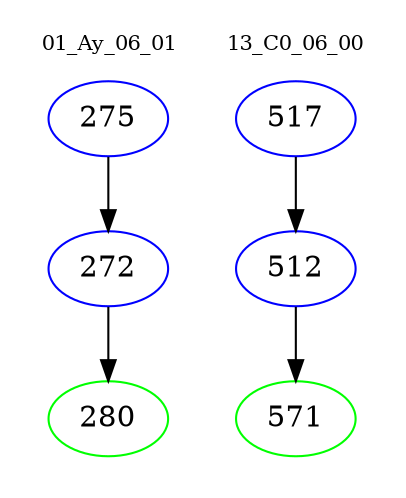 digraph{
subgraph cluster_0 {
color = white
label = "01_Ay_06_01";
fontsize=10;
T0_275 [label="275", color="blue"]
T0_275 -> T0_272 [color="black"]
T0_272 [label="272", color="blue"]
T0_272 -> T0_280 [color="black"]
T0_280 [label="280", color="green"]
}
subgraph cluster_1 {
color = white
label = "13_C0_06_00";
fontsize=10;
T1_517 [label="517", color="blue"]
T1_517 -> T1_512 [color="black"]
T1_512 [label="512", color="blue"]
T1_512 -> T1_571 [color="black"]
T1_571 [label="571", color="green"]
}
}
